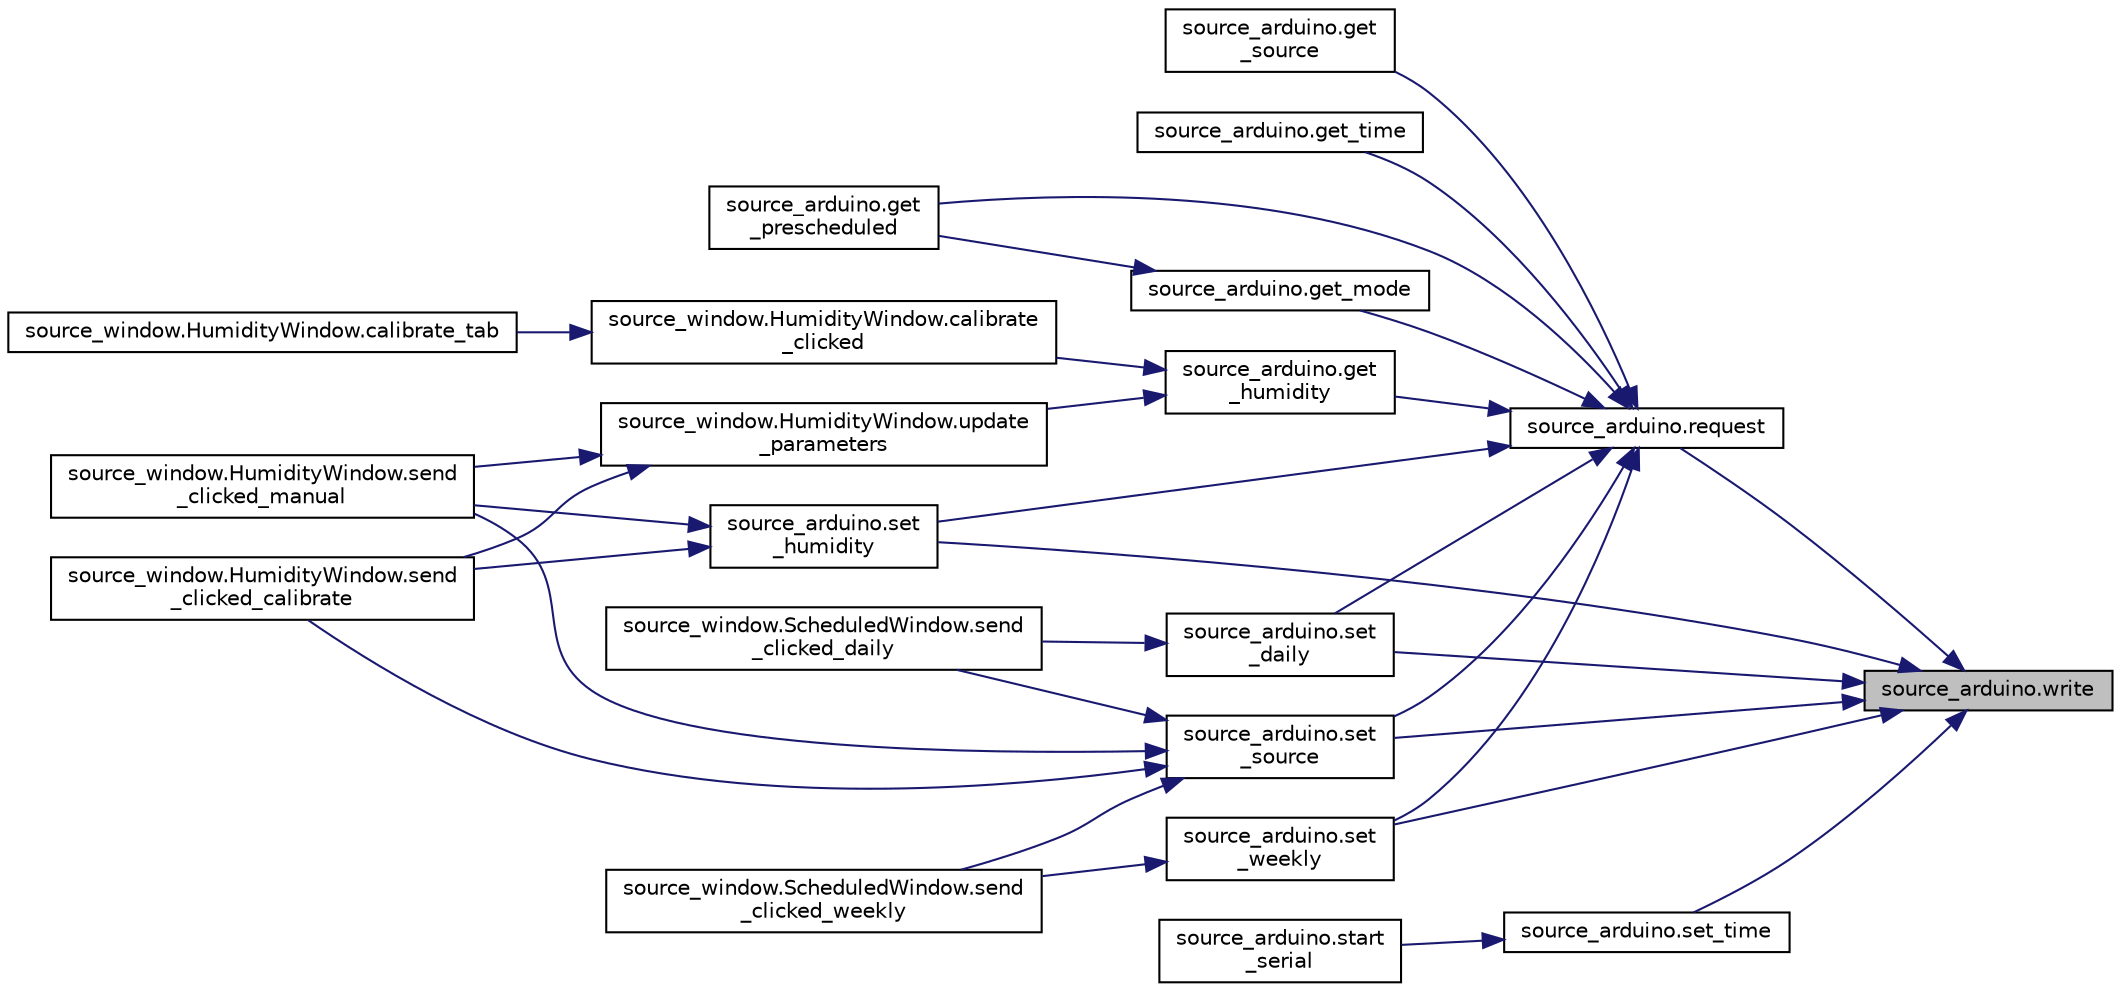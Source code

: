 digraph "source_arduino.write"
{
 // LATEX_PDF_SIZE
  edge [fontname="Helvetica",fontsize="10",labelfontname="Helvetica",labelfontsize="10"];
  node [fontname="Helvetica",fontsize="10",shape=record];
  rankdir="RL";
  Node1 [label="source_arduino.write",height=0.2,width=0.4,color="black", fillcolor="grey75", style="filled", fontcolor="black",tooltip="Writes to serial buffer."];
  Node1 -> Node2 [dir="back",color="midnightblue",fontsize="10",style="solid",fontname="Helvetica"];
  Node2 [label="source_arduino.request",height=0.2,width=0.4,color="black", fillcolor="white", style="filled",URL="$namespacesource__arduino.html#ac92c159ebe91839c5c4da6959d1994eb",tooltip="Writes to serial buffer expecting a response."];
  Node2 -> Node3 [dir="back",color="midnightblue",fontsize="10",style="solid",fontname="Helvetica"];
  Node3 [label="source_arduino.get\l_humidity",height=0.2,width=0.4,color="black", fillcolor="white", style="filled",URL="$namespacesource__arduino.html#a13e7b56a7aacbf4f4f90ad5c0cae1541",tooltip="Gets the current humidity."];
  Node3 -> Node4 [dir="back",color="midnightblue",fontsize="10",style="solid",fontname="Helvetica"];
  Node4 [label="source_window.HumidityWindow.calibrate\l_clicked",height=0.2,width=0.4,color="black", fillcolor="white", style="filled",URL="$classsource__window_1_1_humidity_window.html#a6e0217afecd5be65e3ec37313c2c2289",tooltip="Handler for the Calibrate button."];
  Node4 -> Node5 [dir="back",color="midnightblue",fontsize="10",style="solid",fontname="Helvetica"];
  Node5 [label="source_window.HumidityWindow.calibrate_tab",height=0.2,width=0.4,color="black", fillcolor="white", style="filled",URL="$classsource__window_1_1_humidity_window.html#aecdb65ad9547c803f878244f4d3f8042",tooltip="Calibrate mode."];
  Node3 -> Node6 [dir="back",color="midnightblue",fontsize="10",style="solid",fontname="Helvetica"];
  Node6 [label="source_window.HumidityWindow.update\l_parameters",height=0.2,width=0.4,color="black", fillcolor="white", style="filled",URL="$classsource__window_1_1_humidity_window.html#a6a544ba9c4ca7256c13f5e7a2ce84d06",tooltip="Updates the current parameters label."];
  Node6 -> Node7 [dir="back",color="midnightblue",fontsize="10",style="solid",fontname="Helvetica"];
  Node7 [label="source_window.HumidityWindow.send\l_clicked_calibrate",height=0.2,width=0.4,color="black", fillcolor="white", style="filled",URL="$classsource__window_1_1_humidity_window.html#a50c63124b35fee2152a1fd53ed1d0723",tooltip="Handler for the Calibrate Send button."];
  Node6 -> Node8 [dir="back",color="midnightblue",fontsize="10",style="solid",fontname="Helvetica"];
  Node8 [label="source_window.HumidityWindow.send\l_clicked_manual",height=0.2,width=0.4,color="black", fillcolor="white", style="filled",URL="$classsource__window_1_1_humidity_window.html#a8eb763fecb6147f2e0b1079cc2e078f0",tooltip="Handler for the Manual Send button."];
  Node2 -> Node9 [dir="back",color="midnightblue",fontsize="10",style="solid",fontname="Helvetica"];
  Node9 [label="source_arduino.get_mode",height=0.2,width=0.4,color="black", fillcolor="white", style="filled",URL="$namespacesource__arduino.html#a751099fdc7a68e952ba01a4d0019424c",tooltip="Gets the current operation mode."];
  Node9 -> Node10 [dir="back",color="midnightblue",fontsize="10",style="solid",fontname="Helvetica"];
  Node10 [label="source_arduino.get\l_prescheduled",height=0.2,width=0.4,color="black", fillcolor="white", style="filled",URL="$namespacesource__arduino.html#a469377050cf6494702e9742e8e2353e8",tooltip="Gets the parameters in use for both of the Pre-scheduled modes."];
  Node2 -> Node10 [dir="back",color="midnightblue",fontsize="10",style="solid",fontname="Helvetica"];
  Node2 -> Node11 [dir="back",color="midnightblue",fontsize="10",style="solid",fontname="Helvetica"];
  Node11 [label="source_arduino.get\l_source",height=0.2,width=0.4,color="black", fillcolor="white", style="filled",URL="$namespacesource__arduino.html#ab241567af80ec8dfea077f7525f54471",tooltip="Gets the current water source."];
  Node2 -> Node12 [dir="back",color="midnightblue",fontsize="10",style="solid",fontname="Helvetica"];
  Node12 [label="source_arduino.get_time",height=0.2,width=0.4,color="black", fillcolor="white", style="filled",URL="$namespacesource__arduino.html#a4ca674f0001c7b829e749bbf58dc6ee5",tooltip="Gets the time stored in the Arduino."];
  Node2 -> Node13 [dir="back",color="midnightblue",fontsize="10",style="solid",fontname="Helvetica"];
  Node13 [label="source_arduino.set\l_daily",height=0.2,width=0.4,color="black", fillcolor="white", style="filled",URL="$namespacesource__arduino.html#a319981249c7b50723473ac662b88fe21",tooltip="Sets the Arduino to Pre-scheduled - Daily mode as well as the parameters necessary."];
  Node13 -> Node14 [dir="back",color="midnightblue",fontsize="10",style="solid",fontname="Helvetica"];
  Node14 [label="source_window.ScheduledWindow.send\l_clicked_daily",height=0.2,width=0.4,color="black", fillcolor="white", style="filled",URL="$classsource__window_1_1_scheduled_window.html#a331e5a5cb0847cceeed193099e5262ed",tooltip="Handler for the Daily mode - Send button."];
  Node2 -> Node15 [dir="back",color="midnightblue",fontsize="10",style="solid",fontname="Helvetica"];
  Node15 [label="source_arduino.set\l_humidity",height=0.2,width=0.4,color="black", fillcolor="white", style="filled",URL="$namespacesource__arduino.html#afdda2efa804faee2449ee4c3e2679b50",tooltip="Sets the Arduino to Humidity control mode as well as the parameters necessary."];
  Node15 -> Node7 [dir="back",color="midnightblue",fontsize="10",style="solid",fontname="Helvetica"];
  Node15 -> Node8 [dir="back",color="midnightblue",fontsize="10",style="solid",fontname="Helvetica"];
  Node2 -> Node16 [dir="back",color="midnightblue",fontsize="10",style="solid",fontname="Helvetica"];
  Node16 [label="source_arduino.set\l_source",height=0.2,width=0.4,color="black", fillcolor="white", style="filled",URL="$namespacesource__arduino.html#a0d9de16f079e1668b9a39b3488427cb4",tooltip="Sets the current water source."];
  Node16 -> Node7 [dir="back",color="midnightblue",fontsize="10",style="solid",fontname="Helvetica"];
  Node16 -> Node14 [dir="back",color="midnightblue",fontsize="10",style="solid",fontname="Helvetica"];
  Node16 -> Node8 [dir="back",color="midnightblue",fontsize="10",style="solid",fontname="Helvetica"];
  Node16 -> Node17 [dir="back",color="midnightblue",fontsize="10",style="solid",fontname="Helvetica"];
  Node17 [label="source_window.ScheduledWindow.send\l_clicked_weekly",height=0.2,width=0.4,color="black", fillcolor="white", style="filled",URL="$classsource__window_1_1_scheduled_window.html#a678b40817ac982fb0c69d88c0effc471",tooltip="Handler for the Weekly mode - Send button."];
  Node2 -> Node18 [dir="back",color="midnightblue",fontsize="10",style="solid",fontname="Helvetica"];
  Node18 [label="source_arduino.set\l_weekly",height=0.2,width=0.4,color="black", fillcolor="white", style="filled",URL="$namespacesource__arduino.html#a4a27648608df74b7045760644e372ba6",tooltip="Sets the Arduino to Pre-scheduled - Weekly mode as well as the parameters necessary."];
  Node18 -> Node17 [dir="back",color="midnightblue",fontsize="10",style="solid",fontname="Helvetica"];
  Node1 -> Node13 [dir="back",color="midnightblue",fontsize="10",style="solid",fontname="Helvetica"];
  Node1 -> Node15 [dir="back",color="midnightblue",fontsize="10",style="solid",fontname="Helvetica"];
  Node1 -> Node16 [dir="back",color="midnightblue",fontsize="10",style="solid",fontname="Helvetica"];
  Node1 -> Node19 [dir="back",color="midnightblue",fontsize="10",style="solid",fontname="Helvetica"];
  Node19 [label="source_arduino.set_time",height=0.2,width=0.4,color="black", fillcolor="white", style="filled",URL="$namespacesource__arduino.html#ad4e663e5f1c3dee2ca77096516a5222c",tooltip="Configures the time stored in the Arduino."];
  Node19 -> Node20 [dir="back",color="midnightblue",fontsize="10",style="solid",fontname="Helvetica"];
  Node20 [label="source_arduino.start\l_serial",height=0.2,width=0.4,color="black", fillcolor="white", style="filled",URL="$namespacesource__arduino.html#aa4b248cff174830ad5f7507f8588c04f",tooltip="Starts the serial communication."];
  Node1 -> Node18 [dir="back",color="midnightblue",fontsize="10",style="solid",fontname="Helvetica"];
}

